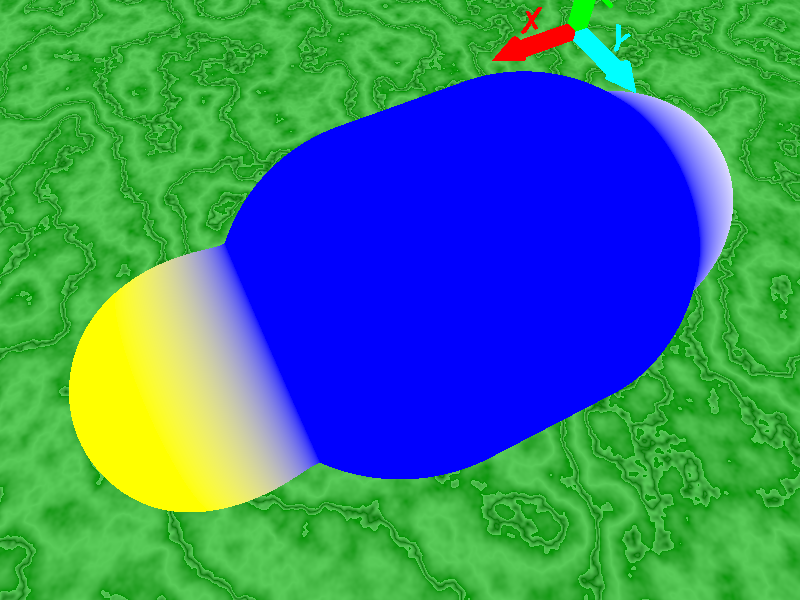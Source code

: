 #include "colors.inc"     
#include "textures.inc"

#declare Font="cyrvetic.ttf";
light_source{
	<4,4,4>
	color White

}
light_source{
	<2.5,2,0.5>
	color White

}

camera{
	location<4,4,4>
	look_at<3,2,0>
	sky <0,0,1>
	right<-image_width/image_height,0,0>
}

background { White}

plane{
    z,0
    texture{    Jade }
}


difference{
    union{
      
        blob{
            threshold 0.3
            
                sphere{
                  <1,2,0>
                  1
                  4
                  pigment {color White}
                }
                    
                cylinder{
		          <2,2,0>
		          
		          <3,2,0>
		          2      
		          1
		          pigment {color Blue}
                }
                sphere{
		          <4.5,2,0>
		          1
		          6
		          pigment {color Yellow}
                }
        }      
          
         /*lathe{
            linear_spline
           	2,
            <0.7,0.7>,
            <1,1.5>
            
            pigment {color Pink}
		rotate <0,0,90>
		translate <5,2,0>
        }*/
        
        
        
        
        
            
    }                           
    
    union{
        
        blob{
            threshold 0.2
            sphere{
                <1,2,0>
                0.7
                4       //force blob
                pigment {color White}
            }       
            cylinder{
                <2,2,0>
                <3,2,0>
                1.7     
                1      //force blob
                pigment {color White}
            }
           /* cylinder{
                <2.5,2,0>
                <3.5,2,0>
                1
                1
                pigment {color White}
            }*/  
            }
            
           
        
        
         
        
    }
}







#macro fleche(A,S,Coul1,Coul2,alph,rCyl,rCon,text1,sca,rot,trans)


	# local B=A*alph+S*(1-alph);



	cylinder{
	A B rCyl
	 	pigment{
			color Coul1
		}
	}
	cone {
		B rCon S 0
		pigment{
			color Coul2
		}
	} 
	text {
                ttf Font  
                text1
	        0.1, 0    
	        pigment{
			    color Coul1
		    }
                scale sca 
                rotate rot
                translate trans   
    } 


#end



#macro repereortho()
	fleche(<0,0,0>,<1,0,0>,Red,Red,0.3,0.1,0.15,"X",<0.3,0.3,0.3>,<90,0,0>,<0.5,0,0.2>)
	fleche(<0,0,0>,<0,1,0>,Cyan,Cyan,0.3,0.1,0.15,"Y",<0.3,0.3,0.3>,<90,0,90>,<0,0.5,0.2>)
	fleche(<0,0,0>,<0,0,1>,Green,Green,0.3,0.1,0.15,"Z",<0.3,0.3,0.3>,<90,0,90>,<0,0.2,0.5>)
	
#end

repereortho()
